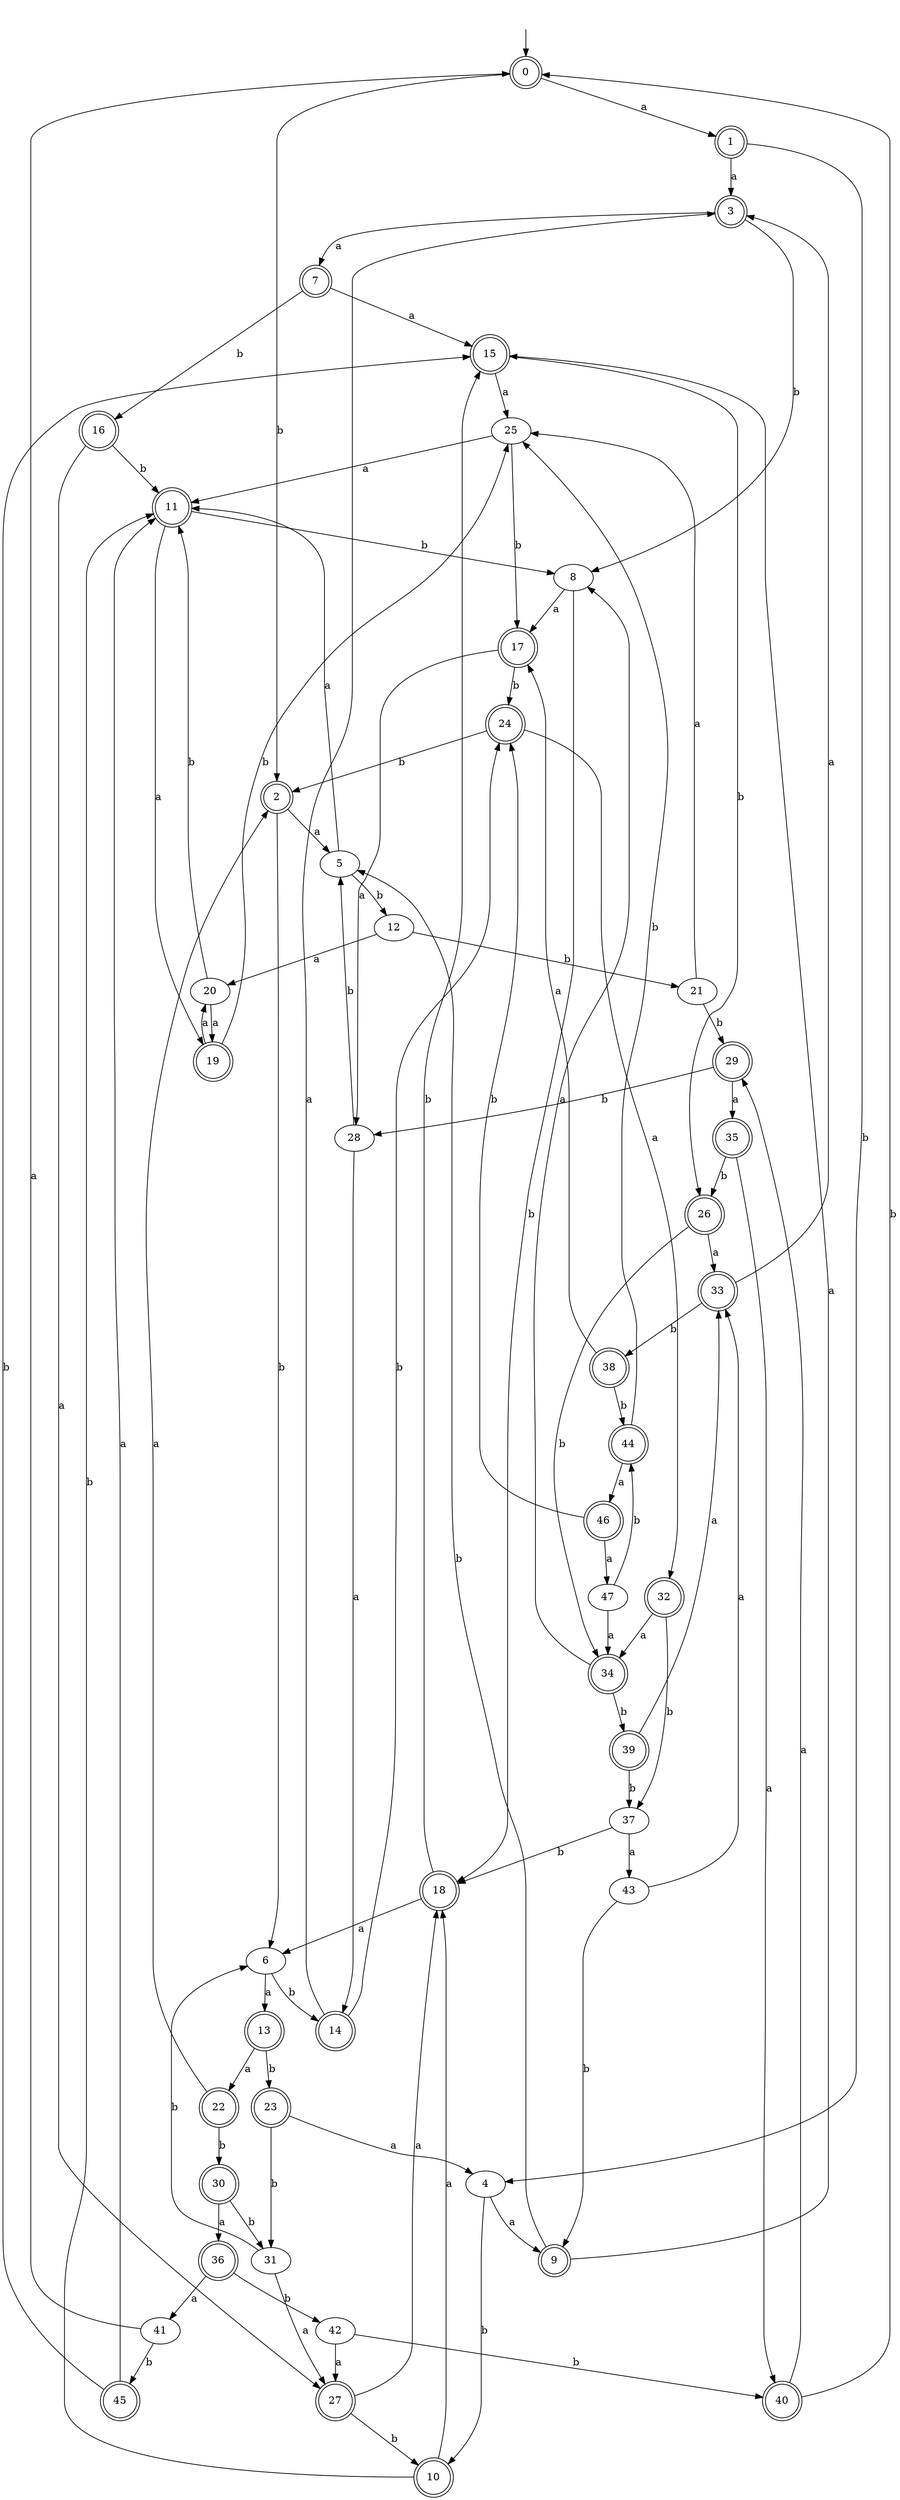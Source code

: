 digraph RandomDFA {
  __start0 [label="", shape=none];
  __start0 -> 0 [label=""];
  0 [shape=circle] [shape=doublecircle]
  0 -> 1 [label="a"]
  0 -> 2 [label="b"]
  1 [shape=doublecircle]
  1 -> 3 [label="a"]
  1 -> 4 [label="b"]
  2 [shape=doublecircle]
  2 -> 5 [label="a"]
  2 -> 6 [label="b"]
  3 [shape=doublecircle]
  3 -> 7 [label="a"]
  3 -> 8 [label="b"]
  4
  4 -> 9 [label="a"]
  4 -> 10 [label="b"]
  5
  5 -> 11 [label="a"]
  5 -> 12 [label="b"]
  6
  6 -> 13 [label="a"]
  6 -> 14 [label="b"]
  7 [shape=doublecircle]
  7 -> 15 [label="a"]
  7 -> 16 [label="b"]
  8
  8 -> 17 [label="a"]
  8 -> 18 [label="b"]
  9 [shape=doublecircle]
  9 -> 15 [label="a"]
  9 -> 5 [label="b"]
  10 [shape=doublecircle]
  10 -> 18 [label="a"]
  10 -> 11 [label="b"]
  11 [shape=doublecircle]
  11 -> 19 [label="a"]
  11 -> 8 [label="b"]
  12
  12 -> 20 [label="a"]
  12 -> 21 [label="b"]
  13 [shape=doublecircle]
  13 -> 22 [label="a"]
  13 -> 23 [label="b"]
  14 [shape=doublecircle]
  14 -> 3 [label="a"]
  14 -> 24 [label="b"]
  15 [shape=doublecircle]
  15 -> 25 [label="a"]
  15 -> 26 [label="b"]
  16 [shape=doublecircle]
  16 -> 27 [label="a"]
  16 -> 11 [label="b"]
  17 [shape=doublecircle]
  17 -> 28 [label="a"]
  17 -> 24 [label="b"]
  18 [shape=doublecircle]
  18 -> 6 [label="a"]
  18 -> 15 [label="b"]
  19 [shape=doublecircle]
  19 -> 20 [label="a"]
  19 -> 25 [label="b"]
  20
  20 -> 19 [label="a"]
  20 -> 11 [label="b"]
  21
  21 -> 25 [label="a"]
  21 -> 29 [label="b"]
  22 [shape=doublecircle]
  22 -> 2 [label="a"]
  22 -> 30 [label="b"]
  23 [shape=doublecircle]
  23 -> 4 [label="a"]
  23 -> 31 [label="b"]
  24 [shape=doublecircle]
  24 -> 32 [label="a"]
  24 -> 2 [label="b"]
  25
  25 -> 11 [label="a"]
  25 -> 17 [label="b"]
  26 [shape=doublecircle]
  26 -> 33 [label="a"]
  26 -> 34 [label="b"]
  27 [shape=doublecircle]
  27 -> 18 [label="a"]
  27 -> 10 [label="b"]
  28
  28 -> 14 [label="a"]
  28 -> 5 [label="b"]
  29 [shape=doublecircle]
  29 -> 35 [label="a"]
  29 -> 28 [label="b"]
  30 [shape=doublecircle]
  30 -> 36 [label="a"]
  30 -> 31 [label="b"]
  31
  31 -> 27 [label="a"]
  31 -> 6 [label="b"]
  32 [shape=doublecircle]
  32 -> 34 [label="a"]
  32 -> 37 [label="b"]
  33 [shape=doublecircle]
  33 -> 3 [label="a"]
  33 -> 38 [label="b"]
  34 [shape=doublecircle]
  34 -> 8 [label="a"]
  34 -> 39 [label="b"]
  35 [shape=doublecircle]
  35 -> 40 [label="a"]
  35 -> 26 [label="b"]
  36 [shape=doublecircle]
  36 -> 41 [label="a"]
  36 -> 42 [label="b"]
  37
  37 -> 43 [label="a"]
  37 -> 18 [label="b"]
  38 [shape=doublecircle]
  38 -> 17 [label="a"]
  38 -> 44 [label="b"]
  39 [shape=doublecircle]
  39 -> 33 [label="a"]
  39 -> 37 [label="b"]
  40 [shape=doublecircle]
  40 -> 29 [label="a"]
  40 -> 0 [label="b"]
  41
  41 -> 0 [label="a"]
  41 -> 45 [label="b"]
  42
  42 -> 27 [label="a"]
  42 -> 40 [label="b"]
  43
  43 -> 33 [label="a"]
  43 -> 9 [label="b"]
  44 [shape=doublecircle]
  44 -> 46 [label="a"]
  44 -> 25 [label="b"]
  45 [shape=doublecircle]
  45 -> 11 [label="a"]
  45 -> 15 [label="b"]
  46 [shape=doublecircle]
  46 -> 47 [label="a"]
  46 -> 24 [label="b"]
  47
  47 -> 34 [label="a"]
  47 -> 44 [label="b"]
}
